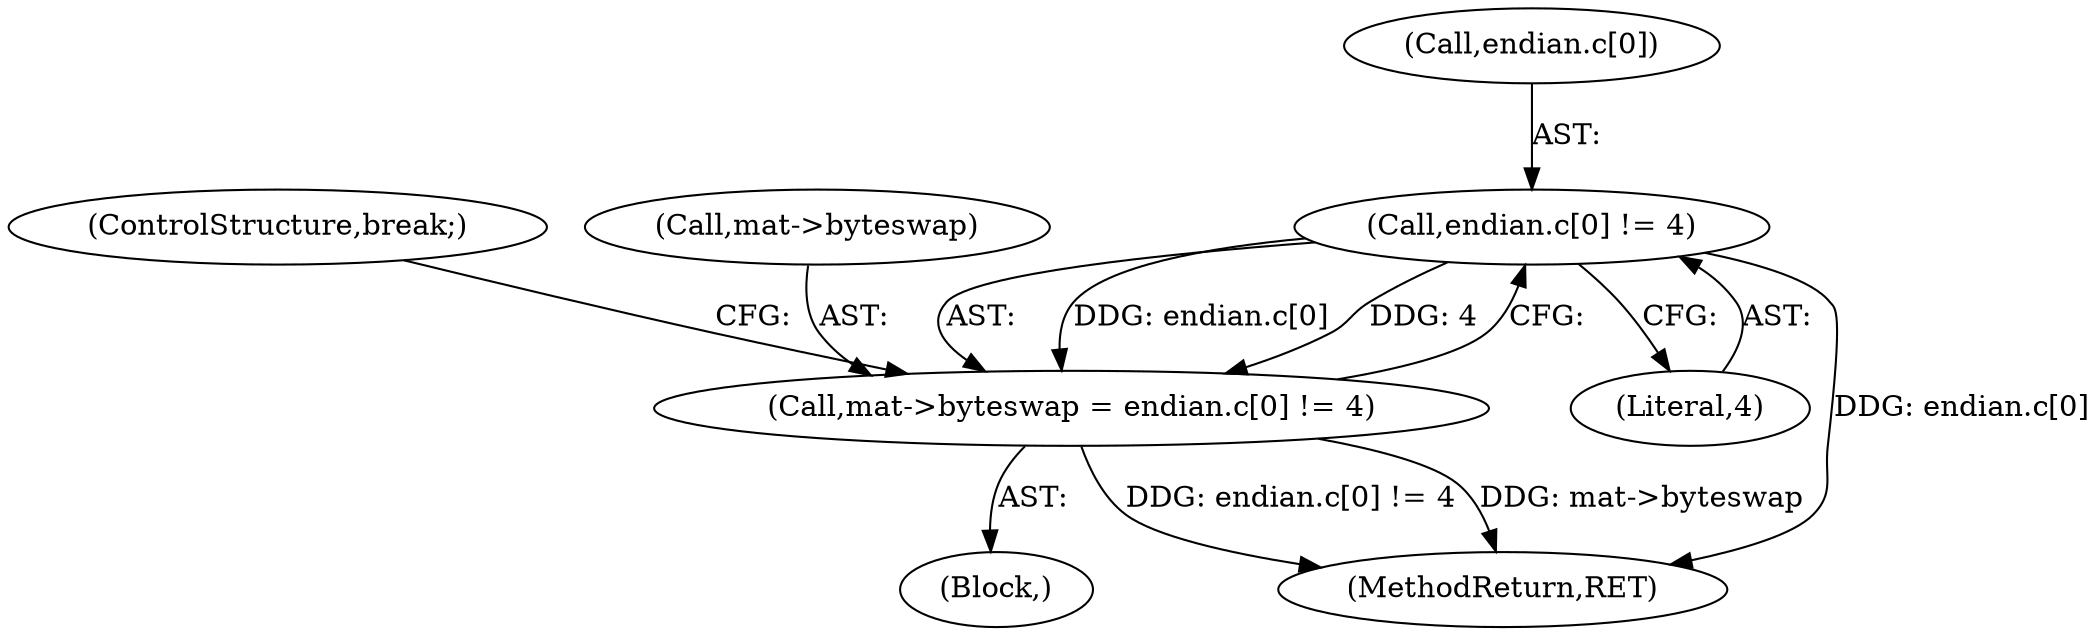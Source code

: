 digraph "0_matio_651a8e28099edb5fbb9e4e1d4d3238848f446c9a@array" {
"1000206" [label="(Call,endian.c[0] != 4)"];
"1000202" [label="(Call,mat->byteswap = endian.c[0] != 4)"];
"1000202" [label="(Call,mat->byteswap = endian.c[0] != 4)"];
"1000200" [label="(Block,)"];
"1000213" [label="(ControlStructure,break;)"];
"1000212" [label="(Literal,4)"];
"1000207" [label="(Call,endian.c[0])"];
"1000203" [label="(Call,mat->byteswap)"];
"1000206" [label="(Call,endian.c[0] != 4)"];
"1000665" [label="(MethodReturn,RET)"];
"1000206" -> "1000202"  [label="AST: "];
"1000206" -> "1000212"  [label="CFG: "];
"1000207" -> "1000206"  [label="AST: "];
"1000212" -> "1000206"  [label="AST: "];
"1000202" -> "1000206"  [label="CFG: "];
"1000206" -> "1000665"  [label="DDG: endian.c[0]"];
"1000206" -> "1000202"  [label="DDG: endian.c[0]"];
"1000206" -> "1000202"  [label="DDG: 4"];
"1000202" -> "1000200"  [label="AST: "];
"1000203" -> "1000202"  [label="AST: "];
"1000213" -> "1000202"  [label="CFG: "];
"1000202" -> "1000665"  [label="DDG: endian.c[0] != 4"];
"1000202" -> "1000665"  [label="DDG: mat->byteswap"];
}
